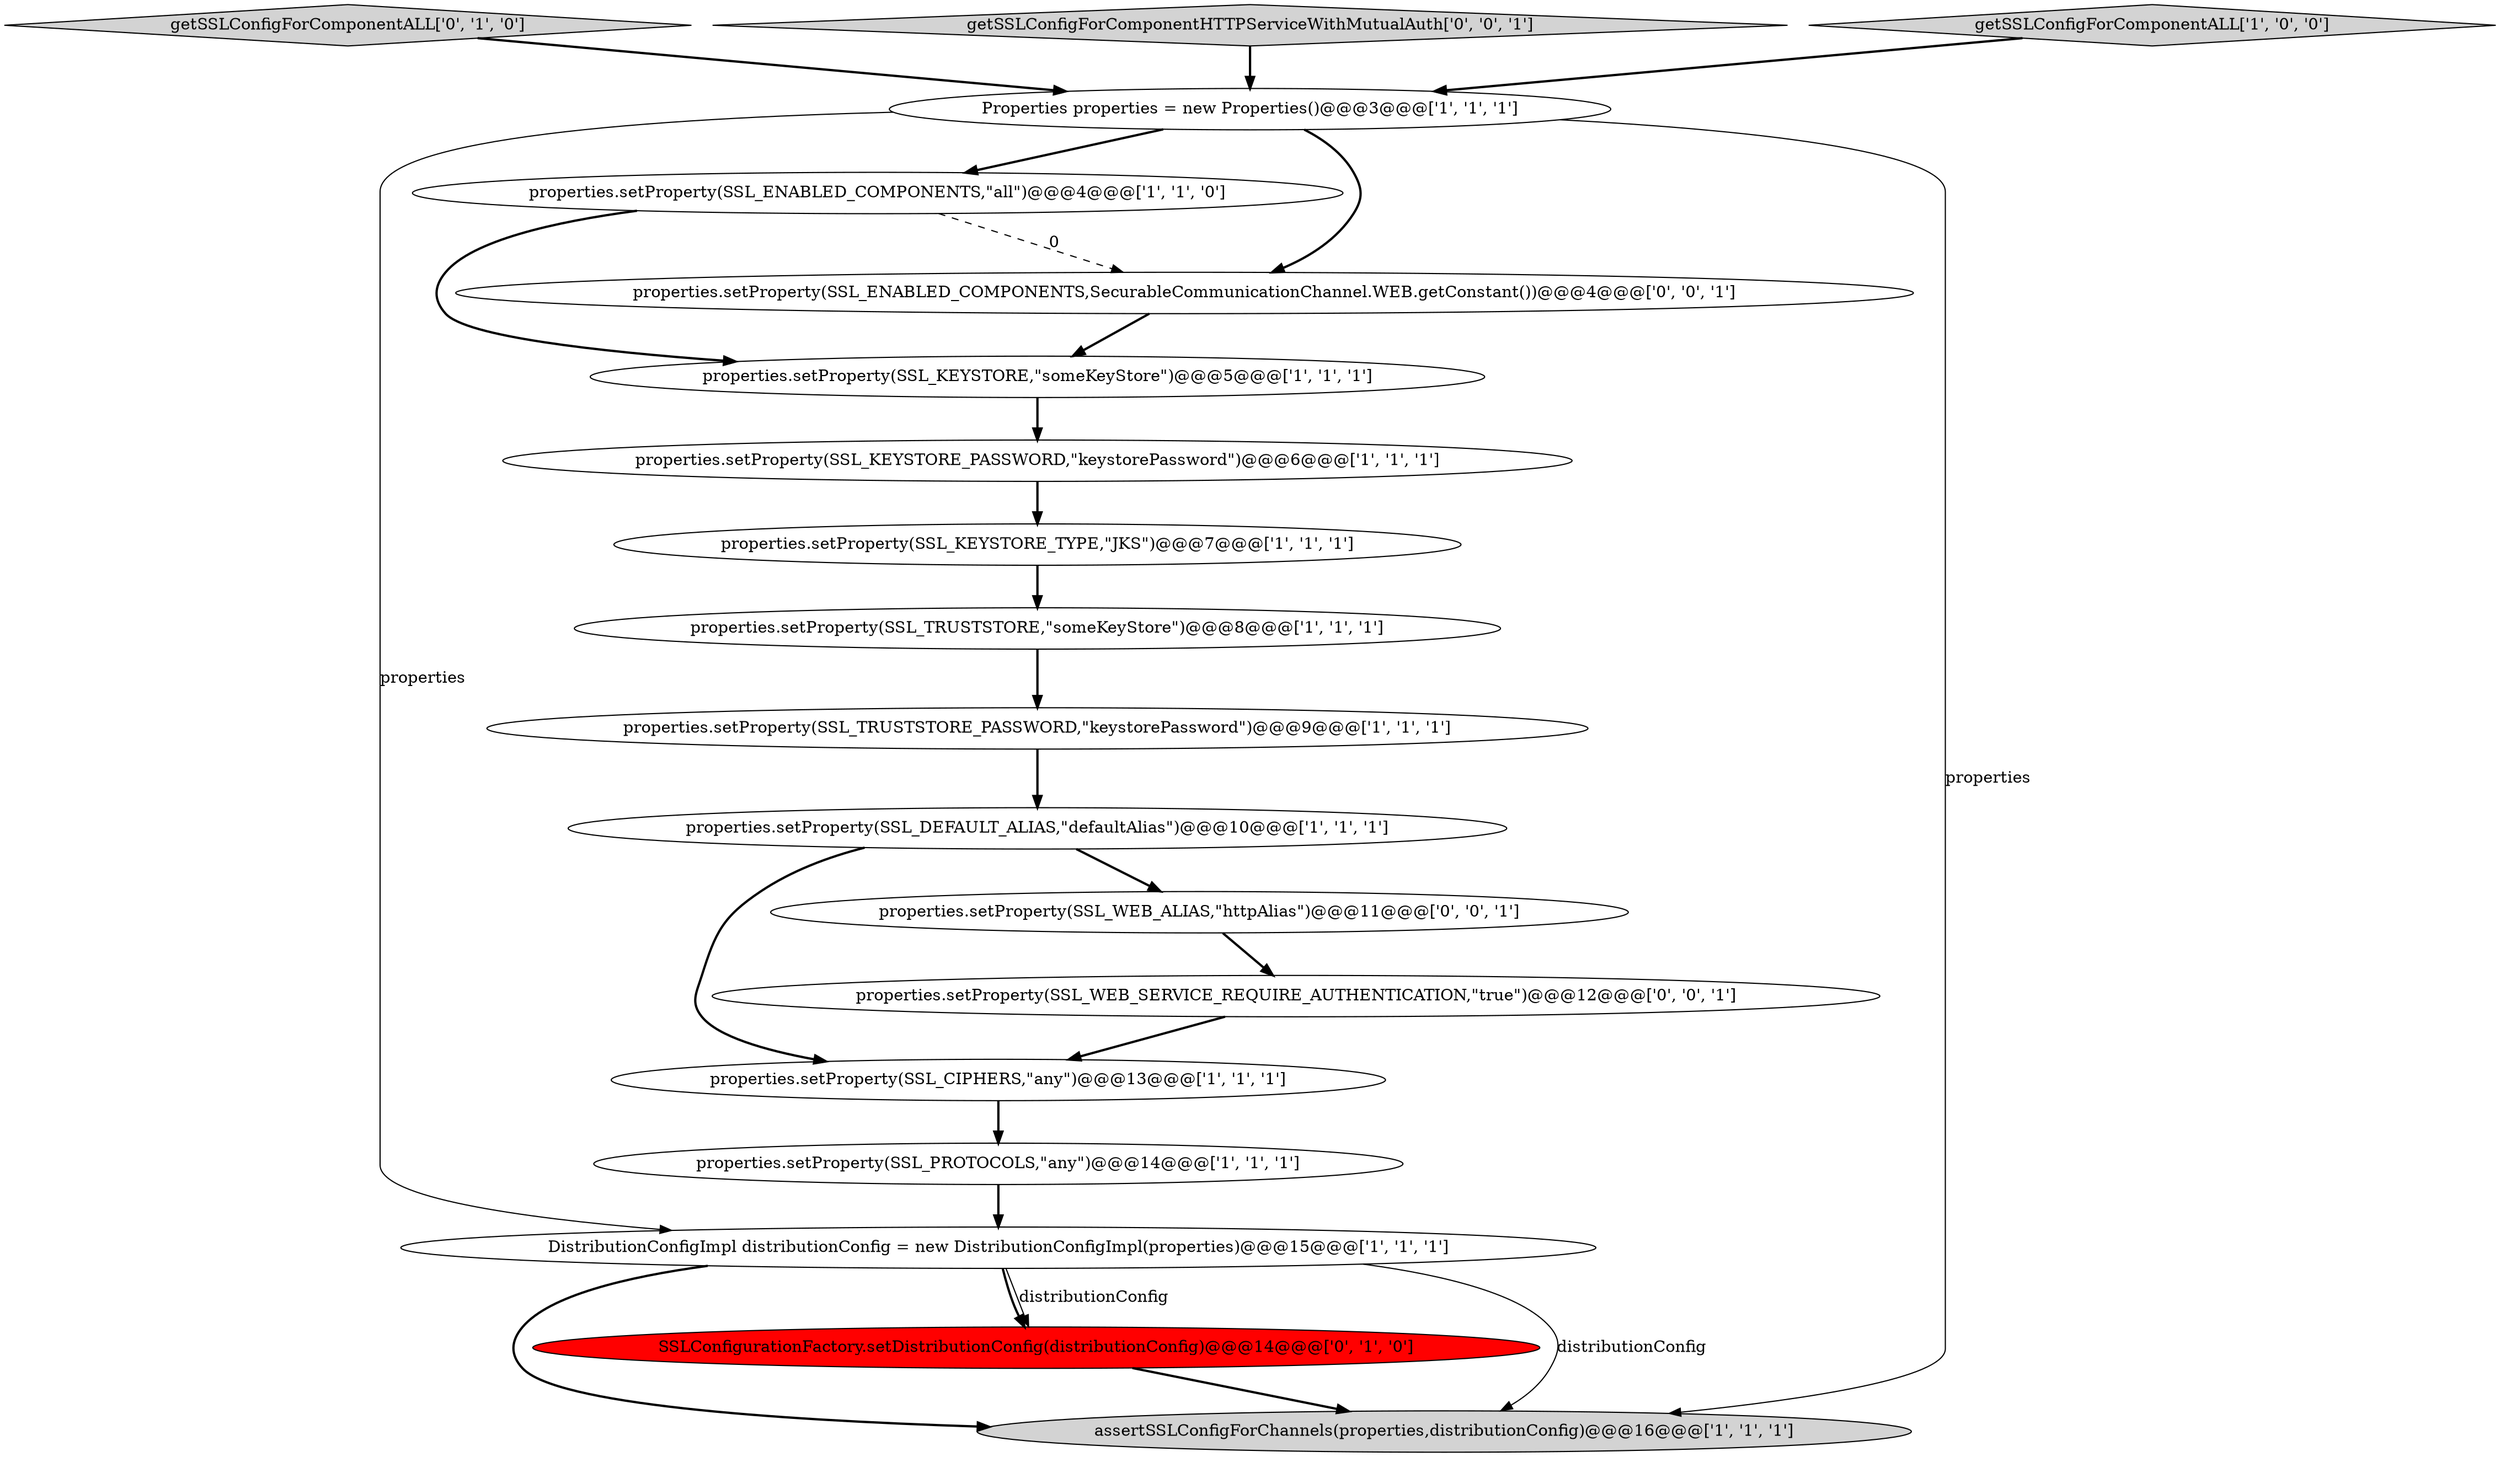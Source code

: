 digraph {
1 [style = filled, label = "properties.setProperty(SSL_ENABLED_COMPONENTS,\"all\")@@@4@@@['1', '1', '0']", fillcolor = white, shape = ellipse image = "AAA0AAABBB1BBB"];
0 [style = filled, label = "properties.setProperty(SSL_KEYSTORE_TYPE,\"JKS\")@@@7@@@['1', '1', '1']", fillcolor = white, shape = ellipse image = "AAA0AAABBB1BBB"];
11 [style = filled, label = "properties.setProperty(SSL_CIPHERS,\"any\")@@@13@@@['1', '1', '1']", fillcolor = white, shape = ellipse image = "AAA0AAABBB1BBB"];
8 [style = filled, label = "properties.setProperty(SSL_TRUSTSTORE,\"someKeyStore\")@@@8@@@['1', '1', '1']", fillcolor = white, shape = ellipse image = "AAA0AAABBB1BBB"];
13 [style = filled, label = "getSSLConfigForComponentALL['0', '1', '0']", fillcolor = lightgray, shape = diamond image = "AAA0AAABBB2BBB"];
5 [style = filled, label = "DistributionConfigImpl distributionConfig = new DistributionConfigImpl(properties)@@@15@@@['1', '1', '1']", fillcolor = white, shape = ellipse image = "AAA0AAABBB1BBB"];
16 [style = filled, label = "properties.setProperty(SSL_WEB_ALIAS,\"httpAlias\")@@@11@@@['0', '0', '1']", fillcolor = white, shape = ellipse image = "AAA0AAABBB3BBB"];
12 [style = filled, label = "properties.setProperty(SSL_PROTOCOLS,\"any\")@@@14@@@['1', '1', '1']", fillcolor = white, shape = ellipse image = "AAA0AAABBB1BBB"];
2 [style = filled, label = "properties.setProperty(SSL_KEYSTORE_PASSWORD,\"keystorePassword\")@@@6@@@['1', '1', '1']", fillcolor = white, shape = ellipse image = "AAA0AAABBB1BBB"];
14 [style = filled, label = "SSLConfigurationFactory.setDistributionConfig(distributionConfig)@@@14@@@['0', '1', '0']", fillcolor = red, shape = ellipse image = "AAA1AAABBB2BBB"];
18 [style = filled, label = "properties.setProperty(SSL_ENABLED_COMPONENTS,SecurableCommunicationChannel.WEB.getConstant())@@@4@@@['0', '0', '1']", fillcolor = white, shape = ellipse image = "AAA0AAABBB3BBB"];
17 [style = filled, label = "properties.setProperty(SSL_WEB_SERVICE_REQUIRE_AUTHENTICATION,\"true\")@@@12@@@['0', '0', '1']", fillcolor = white, shape = ellipse image = "AAA0AAABBB3BBB"];
9 [style = filled, label = "properties.setProperty(SSL_TRUSTSTORE_PASSWORD,\"keystorePassword\")@@@9@@@['1', '1', '1']", fillcolor = white, shape = ellipse image = "AAA0AAABBB1BBB"];
15 [style = filled, label = "getSSLConfigForComponentHTTPServiceWithMutualAuth['0', '0', '1']", fillcolor = lightgray, shape = diamond image = "AAA0AAABBB3BBB"];
6 [style = filled, label = "Properties properties = new Properties()@@@3@@@['1', '1', '1']", fillcolor = white, shape = ellipse image = "AAA0AAABBB1BBB"];
3 [style = filled, label = "properties.setProperty(SSL_DEFAULT_ALIAS,\"defaultAlias\")@@@10@@@['1', '1', '1']", fillcolor = white, shape = ellipse image = "AAA0AAABBB1BBB"];
10 [style = filled, label = "properties.setProperty(SSL_KEYSTORE,\"someKeyStore\")@@@5@@@['1', '1', '1']", fillcolor = white, shape = ellipse image = "AAA0AAABBB1BBB"];
4 [style = filled, label = "getSSLConfigForComponentALL['1', '0', '0']", fillcolor = lightgray, shape = diamond image = "AAA0AAABBB1BBB"];
7 [style = filled, label = "assertSSLConfigForChannels(properties,distributionConfig)@@@16@@@['1', '1', '1']", fillcolor = lightgray, shape = ellipse image = "AAA0AAABBB1BBB"];
12->5 [style = bold, label=""];
6->7 [style = solid, label="properties"];
4->6 [style = bold, label=""];
6->18 [style = bold, label=""];
3->11 [style = bold, label=""];
11->12 [style = bold, label=""];
15->6 [style = bold, label=""];
1->18 [style = dashed, label="0"];
16->17 [style = bold, label=""];
5->14 [style = bold, label=""];
3->16 [style = bold, label=""];
5->14 [style = solid, label="distributionConfig"];
14->7 [style = bold, label=""];
6->1 [style = bold, label=""];
2->0 [style = bold, label=""];
18->10 [style = bold, label=""];
6->5 [style = solid, label="properties"];
0->8 [style = bold, label=""];
8->9 [style = bold, label=""];
9->3 [style = bold, label=""];
5->7 [style = bold, label=""];
10->2 [style = bold, label=""];
13->6 [style = bold, label=""];
5->7 [style = solid, label="distributionConfig"];
1->10 [style = bold, label=""];
17->11 [style = bold, label=""];
}
